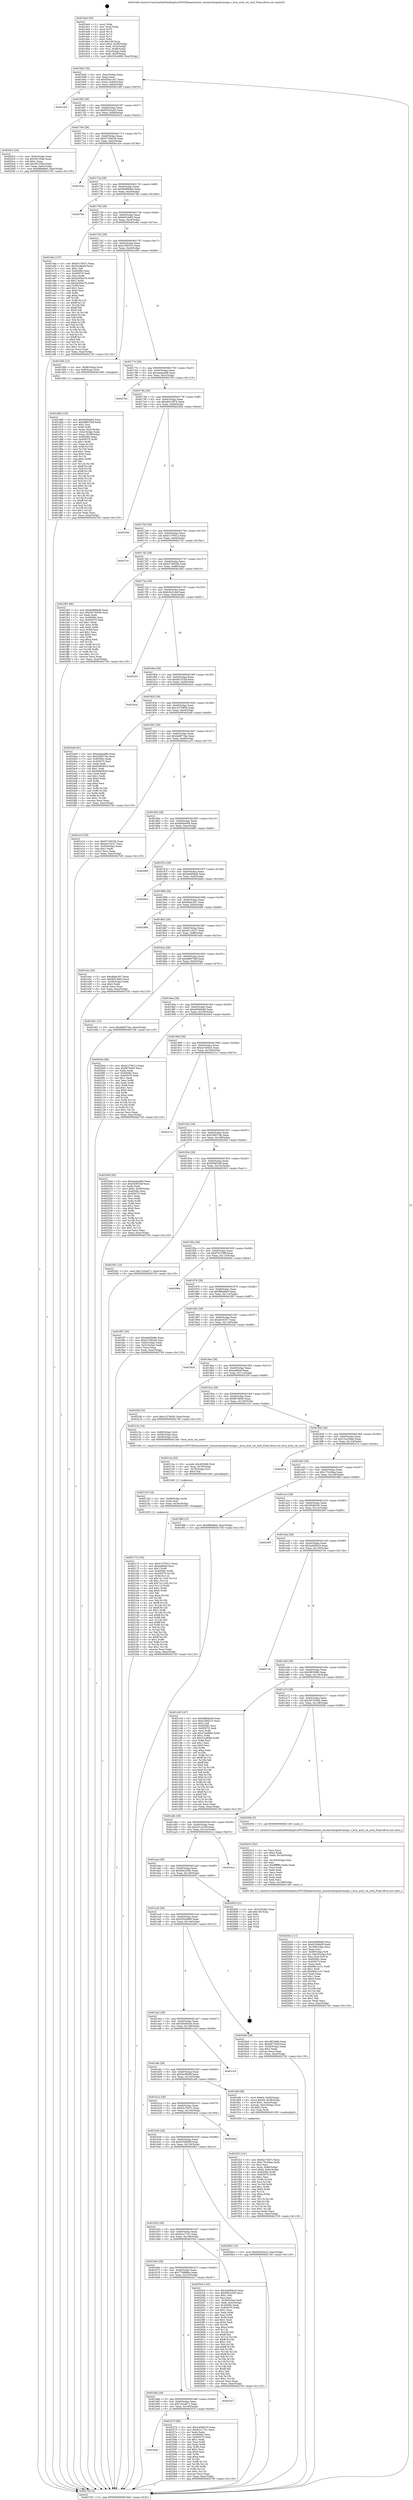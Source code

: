 digraph "0x4016a0" {
  label = "0x4016a0 (/mnt/c/Users/mathe/Desktop/tcc/POCII/binaries/extr_linuxarchmipskvmmips.c_kvm_arch_vm_ioctl_Final-ollvm.out::main(0))"
  labelloc = "t"
  node[shape=record]

  Entry [label="",width=0.3,height=0.3,shape=circle,fillcolor=black,style=filled]
  "0x4016d2" [label="{
     0x4016d2 [32]\l
     | [instrs]\l
     &nbsp;&nbsp;0x4016d2 \<+6\>: mov -0xac(%rbp),%eax\l
     &nbsp;&nbsp;0x4016d8 \<+2\>: mov %eax,%ecx\l
     &nbsp;&nbsp;0x4016da \<+6\>: sub $0x82be14d7,%ecx\l
     &nbsp;&nbsp;0x4016e0 \<+6\>: mov %eax,-0xb0(%rbp)\l
     &nbsp;&nbsp;0x4016e6 \<+6\>: mov %ecx,-0xb4(%rbp)\l
     &nbsp;&nbsp;0x4016ec \<+6\>: je 0000000000401cb9 \<main+0x619\>\l
  }"]
  "0x401cb9" [label="{
     0x401cb9\l
  }", style=dashed]
  "0x4016f2" [label="{
     0x4016f2 [28]\l
     | [instrs]\l
     &nbsp;&nbsp;0x4016f2 \<+5\>: jmp 00000000004016f7 \<main+0x57\>\l
     &nbsp;&nbsp;0x4016f7 \<+6\>: mov -0xb0(%rbp),%eax\l
     &nbsp;&nbsp;0x4016fd \<+5\>: sub $0x83543a25,%eax\l
     &nbsp;&nbsp;0x401702 \<+6\>: mov %eax,-0xb8(%rbp)\l
     &nbsp;&nbsp;0x401708 \<+6\>: je 00000000004020c2 \<main+0xa22\>\l
  }"]
  Exit [label="",width=0.3,height=0.3,shape=circle,fillcolor=black,style=filled,peripheries=2]
  "0x4020c2" [label="{
     0x4020c2 [34]\l
     | [instrs]\l
     &nbsp;&nbsp;0x4020c2 \<+3\>: mov -0x6c(%rbp),%eax\l
     &nbsp;&nbsp;0x4020c5 \<+5\>: sub $0x39135da,%eax\l
     &nbsp;&nbsp;0x4020ca \<+3\>: add $0x1,%eax\l
     &nbsp;&nbsp;0x4020cd \<+5\>: add $0x39135da,%eax\l
     &nbsp;&nbsp;0x4020d2 \<+3\>: mov %eax,-0x6c(%rbp)\l
     &nbsp;&nbsp;0x4020d5 \<+10\>: movl $0xf8fbd8e0,-0xac(%rbp)\l
     &nbsp;&nbsp;0x4020df \<+5\>: jmp 00000000004027d5 \<main+0x1135\>\l
  }"]
  "0x40170e" [label="{
     0x40170e [28]\l
     | [instrs]\l
     &nbsp;&nbsp;0x40170e \<+5\>: jmp 0000000000401713 \<main+0x73\>\l
     &nbsp;&nbsp;0x401713 \<+6\>: mov -0xb0(%rbp),%eax\l
     &nbsp;&nbsp;0x401719 \<+5\>: sub $0x97169236,%eax\l
     &nbsp;&nbsp;0x40171e \<+6\>: mov %eax,-0xbc(%rbp)\l
     &nbsp;&nbsp;0x401724 \<+6\>: je 0000000000401e2e \<main+0x78e\>\l
  }"]
  "0x401ba6" [label="{
     0x401ba6\l
  }", style=dashed]
  "0x401e2e" [label="{
     0x401e2e\l
  }", style=dashed]
  "0x40172a" [label="{
     0x40172a [28]\l
     | [instrs]\l
     &nbsp;&nbsp;0x40172a \<+5\>: jmp 000000000040172f \<main+0x8f\>\l
     &nbsp;&nbsp;0x40172f \<+6\>: mov -0xb0(%rbp),%eax\l
     &nbsp;&nbsp;0x401735 \<+5\>: sub $0x9b9986a0,%eax\l
     &nbsp;&nbsp;0x40173a \<+6\>: mov %eax,-0xc0(%rbp)\l
     &nbsp;&nbsp;0x401740 \<+6\>: je 000000000040278b \<main+0x10eb\>\l
  }"]
  "0x402570" [label="{
     0x402570 [86]\l
     | [instrs]\l
     &nbsp;&nbsp;0x402570 \<+5\>: mov $0x2ab95b16,%eax\l
     &nbsp;&nbsp;0x402575 \<+5\>: mov $0x6ccc77e1,%ecx\l
     &nbsp;&nbsp;0x40257a \<+2\>: xor %edx,%edx\l
     &nbsp;&nbsp;0x40257c \<+7\>: mov 0x40506c,%esi\l
     &nbsp;&nbsp;0x402583 \<+7\>: mov 0x405070,%edi\l
     &nbsp;&nbsp;0x40258a \<+3\>: sub $0x1,%edx\l
     &nbsp;&nbsp;0x40258d \<+3\>: mov %esi,%r8d\l
     &nbsp;&nbsp;0x402590 \<+3\>: add %edx,%r8d\l
     &nbsp;&nbsp;0x402593 \<+4\>: imul %r8d,%esi\l
     &nbsp;&nbsp;0x402597 \<+3\>: and $0x1,%esi\l
     &nbsp;&nbsp;0x40259a \<+3\>: cmp $0x0,%esi\l
     &nbsp;&nbsp;0x40259d \<+4\>: sete %r9b\l
     &nbsp;&nbsp;0x4025a1 \<+3\>: cmp $0xa,%edi\l
     &nbsp;&nbsp;0x4025a4 \<+4\>: setl %r10b\l
     &nbsp;&nbsp;0x4025a8 \<+3\>: mov %r9b,%r11b\l
     &nbsp;&nbsp;0x4025ab \<+3\>: and %r10b,%r11b\l
     &nbsp;&nbsp;0x4025ae \<+3\>: xor %r10b,%r9b\l
     &nbsp;&nbsp;0x4025b1 \<+3\>: or %r9b,%r11b\l
     &nbsp;&nbsp;0x4025b4 \<+4\>: test $0x1,%r11b\l
     &nbsp;&nbsp;0x4025b8 \<+3\>: cmovne %ecx,%eax\l
     &nbsp;&nbsp;0x4025bb \<+6\>: mov %eax,-0xac(%rbp)\l
     &nbsp;&nbsp;0x4025c1 \<+5\>: jmp 00000000004027d5 \<main+0x1135\>\l
  }"]
  "0x40278b" [label="{
     0x40278b\l
  }", style=dashed]
  "0x401746" [label="{
     0x401746 [28]\l
     | [instrs]\l
     &nbsp;&nbsp;0x401746 \<+5\>: jmp 000000000040174b \<main+0xab\>\l
     &nbsp;&nbsp;0x40174b \<+6\>: mov -0xb0(%rbp),%eax\l
     &nbsp;&nbsp;0x401751 \<+5\>: sub $0x9e51fa83,%eax\l
     &nbsp;&nbsp;0x401756 \<+6\>: mov %eax,-0xc4(%rbp)\l
     &nbsp;&nbsp;0x40175c \<+6\>: je 0000000000401e6a \<main+0x7ca\>\l
  }"]
  "0x401b8a" [label="{
     0x401b8a [28]\l
     | [instrs]\l
     &nbsp;&nbsp;0x401b8a \<+5\>: jmp 0000000000401b8f \<main+0x4ef\>\l
     &nbsp;&nbsp;0x401b8f \<+6\>: mov -0xb0(%rbp),%eax\l
     &nbsp;&nbsp;0x401b95 \<+5\>: sub $0x7a3cab71,%eax\l
     &nbsp;&nbsp;0x401b9a \<+6\>: mov %eax,-0x160(%rbp)\l
     &nbsp;&nbsp;0x401ba0 \<+6\>: je 0000000000402570 \<main+0xed0\>\l
  }"]
  "0x401e6a" [label="{
     0x401e6a [147]\l
     | [instrs]\l
     &nbsp;&nbsp;0x401e6a \<+5\>: mov $0x62c7647c,%eax\l
     &nbsp;&nbsp;0x401e6f \<+5\>: mov $0x5ec96e0f,%ecx\l
     &nbsp;&nbsp;0x401e74 \<+2\>: mov $0x1,%dl\l
     &nbsp;&nbsp;0x401e76 \<+7\>: mov 0x40506c,%esi\l
     &nbsp;&nbsp;0x401e7d \<+7\>: mov 0x405070,%edi\l
     &nbsp;&nbsp;0x401e84 \<+3\>: mov %esi,%r8d\l
     &nbsp;&nbsp;0x401e87 \<+7\>: add $0xb265be76,%r8d\l
     &nbsp;&nbsp;0x401e8e \<+4\>: sub $0x1,%r8d\l
     &nbsp;&nbsp;0x401e92 \<+7\>: sub $0xb265be76,%r8d\l
     &nbsp;&nbsp;0x401e99 \<+4\>: imul %r8d,%esi\l
     &nbsp;&nbsp;0x401e9d \<+3\>: and $0x1,%esi\l
     &nbsp;&nbsp;0x401ea0 \<+3\>: cmp $0x0,%esi\l
     &nbsp;&nbsp;0x401ea3 \<+4\>: sete %r9b\l
     &nbsp;&nbsp;0x401ea7 \<+3\>: cmp $0xa,%edi\l
     &nbsp;&nbsp;0x401eaa \<+4\>: setl %r10b\l
     &nbsp;&nbsp;0x401eae \<+3\>: mov %r9b,%r11b\l
     &nbsp;&nbsp;0x401eb1 \<+4\>: xor $0xff,%r11b\l
     &nbsp;&nbsp;0x401eb5 \<+3\>: mov %r10b,%bl\l
     &nbsp;&nbsp;0x401eb8 \<+3\>: xor $0xff,%bl\l
     &nbsp;&nbsp;0x401ebb \<+3\>: xor $0x0,%dl\l
     &nbsp;&nbsp;0x401ebe \<+3\>: mov %r11b,%r14b\l
     &nbsp;&nbsp;0x401ec1 \<+4\>: and $0x0,%r14b\l
     &nbsp;&nbsp;0x401ec5 \<+3\>: and %dl,%r9b\l
     &nbsp;&nbsp;0x401ec8 \<+3\>: mov %bl,%r15b\l
     &nbsp;&nbsp;0x401ecb \<+4\>: and $0x0,%r15b\l
     &nbsp;&nbsp;0x401ecf \<+3\>: and %dl,%r10b\l
     &nbsp;&nbsp;0x401ed2 \<+3\>: or %r9b,%r14b\l
     &nbsp;&nbsp;0x401ed5 \<+3\>: or %r10b,%r15b\l
     &nbsp;&nbsp;0x401ed8 \<+3\>: xor %r15b,%r14b\l
     &nbsp;&nbsp;0x401edb \<+3\>: or %bl,%r11b\l
     &nbsp;&nbsp;0x401ede \<+4\>: xor $0xff,%r11b\l
     &nbsp;&nbsp;0x401ee2 \<+3\>: or $0x0,%dl\l
     &nbsp;&nbsp;0x401ee5 \<+3\>: and %dl,%r11b\l
     &nbsp;&nbsp;0x401ee8 \<+3\>: or %r11b,%r14b\l
     &nbsp;&nbsp;0x401eeb \<+4\>: test $0x1,%r14b\l
     &nbsp;&nbsp;0x401eef \<+3\>: cmovne %ecx,%eax\l
     &nbsp;&nbsp;0x401ef2 \<+6\>: mov %eax,-0xac(%rbp)\l
     &nbsp;&nbsp;0x401ef8 \<+5\>: jmp 00000000004027d5 \<main+0x1135\>\l
  }"]
  "0x401762" [label="{
     0x401762 [28]\l
     | [instrs]\l
     &nbsp;&nbsp;0x401762 \<+5\>: jmp 0000000000401767 \<main+0xc7\>\l
     &nbsp;&nbsp;0x401767 \<+6\>: mov -0xb0(%rbp),%eax\l
     &nbsp;&nbsp;0x40176d \<+5\>: sub $0xa18f2515,%eax\l
     &nbsp;&nbsp;0x401772 \<+6\>: mov %eax,-0xc8(%rbp)\l
     &nbsp;&nbsp;0x401778 \<+6\>: je 0000000000401d5b \<main+0x6bb\>\l
  }"]
  "0x4022e7" [label="{
     0x4022e7\l
  }", style=dashed]
  "0x401d5b" [label="{
     0x401d5b [13]\l
     | [instrs]\l
     &nbsp;&nbsp;0x401d5b \<+4\>: mov -0x48(%rbp),%rax\l
     &nbsp;&nbsp;0x401d5f \<+4\>: mov 0x8(%rax),%rdi\l
     &nbsp;&nbsp;0x401d63 \<+5\>: call 0000000000401060 \<atoi@plt\>\l
     | [calls]\l
     &nbsp;&nbsp;0x401060 \{1\} (unknown)\l
  }"]
  "0x40177e" [label="{
     0x40177e [28]\l
     | [instrs]\l
     &nbsp;&nbsp;0x40177e \<+5\>: jmp 0000000000401783 \<main+0xe3\>\l
     &nbsp;&nbsp;0x401783 \<+6\>: mov -0xb0(%rbp),%eax\l
     &nbsp;&nbsp;0x401789 \<+5\>: sub $0xa4aea499,%eax\l
     &nbsp;&nbsp;0x40178e \<+6\>: mov %eax,-0xcc(%rbp)\l
     &nbsp;&nbsp;0x401794 \<+6\>: je 00000000004027b5 \<main+0x1115\>\l
  }"]
  "0x401b6e" [label="{
     0x401b6e [28]\l
     | [instrs]\l
     &nbsp;&nbsp;0x401b6e \<+5\>: jmp 0000000000401b73 \<main+0x4d3\>\l
     &nbsp;&nbsp;0x401b73 \<+6\>: mov -0xb0(%rbp),%eax\l
     &nbsp;&nbsp;0x401b79 \<+5\>: sub $0x77898bba,%eax\l
     &nbsp;&nbsp;0x401b7e \<+6\>: mov %eax,-0x15c(%rbp)\l
     &nbsp;&nbsp;0x401b84 \<+6\>: je 00000000004022e7 \<main+0xc47\>\l
  }"]
  "0x4027b5" [label="{
     0x4027b5\l
  }", style=dashed]
  "0x40179a" [label="{
     0x40179a [28]\l
     | [instrs]\l
     &nbsp;&nbsp;0x40179a \<+5\>: jmp 000000000040179f \<main+0xff\>\l
     &nbsp;&nbsp;0x40179f \<+6\>: mov -0xb0(%rbp),%eax\l
     &nbsp;&nbsp;0x4017a5 \<+5\>: sub $0xa841287b,%eax\l
     &nbsp;&nbsp;0x4017aa \<+6\>: mov %eax,-0xd0(%rbp)\l
     &nbsp;&nbsp;0x4017b0 \<+6\>: je 000000000040226d \<main+0xbcd\>\l
  }"]
  "0x4025c6" [label="{
     0x4025c6 [143]\l
     | [instrs]\l
     &nbsp;&nbsp;0x4025c6 \<+5\>: mov $0x2ab95b16,%eax\l
     &nbsp;&nbsp;0x4025cb \<+5\>: mov $0x49e225f5,%ecx\l
     &nbsp;&nbsp;0x4025d0 \<+2\>: mov $0x1,%dl\l
     &nbsp;&nbsp;0x4025d2 \<+2\>: xor %esi,%esi\l
     &nbsp;&nbsp;0x4025d4 \<+3\>: mov -0x38(%rbp),%edi\l
     &nbsp;&nbsp;0x4025d7 \<+3\>: mov %edi,-0x2c(%rbp)\l
     &nbsp;&nbsp;0x4025da \<+7\>: mov 0x40506c,%edi\l
     &nbsp;&nbsp;0x4025e1 \<+8\>: mov 0x405070,%r8d\l
     &nbsp;&nbsp;0x4025e9 \<+3\>: sub $0x1,%esi\l
     &nbsp;&nbsp;0x4025ec \<+3\>: mov %edi,%r9d\l
     &nbsp;&nbsp;0x4025ef \<+3\>: add %esi,%r9d\l
     &nbsp;&nbsp;0x4025f2 \<+4\>: imul %r9d,%edi\l
     &nbsp;&nbsp;0x4025f6 \<+3\>: and $0x1,%edi\l
     &nbsp;&nbsp;0x4025f9 \<+3\>: cmp $0x0,%edi\l
     &nbsp;&nbsp;0x4025fc \<+4\>: sete %r10b\l
     &nbsp;&nbsp;0x402600 \<+4\>: cmp $0xa,%r8d\l
     &nbsp;&nbsp;0x402604 \<+4\>: setl %r11b\l
     &nbsp;&nbsp;0x402608 \<+3\>: mov %r10b,%bl\l
     &nbsp;&nbsp;0x40260b \<+3\>: xor $0xff,%bl\l
     &nbsp;&nbsp;0x40260e \<+3\>: mov %r11b,%r14b\l
     &nbsp;&nbsp;0x402611 \<+4\>: xor $0xff,%r14b\l
     &nbsp;&nbsp;0x402615 \<+3\>: xor $0x1,%dl\l
     &nbsp;&nbsp;0x402618 \<+3\>: mov %bl,%r15b\l
     &nbsp;&nbsp;0x40261b \<+4\>: and $0xff,%r15b\l
     &nbsp;&nbsp;0x40261f \<+3\>: and %dl,%r10b\l
     &nbsp;&nbsp;0x402622 \<+3\>: mov %r14b,%r12b\l
     &nbsp;&nbsp;0x402625 \<+4\>: and $0xff,%r12b\l
     &nbsp;&nbsp;0x402629 \<+3\>: and %dl,%r11b\l
     &nbsp;&nbsp;0x40262c \<+3\>: or %r10b,%r15b\l
     &nbsp;&nbsp;0x40262f \<+3\>: or %r11b,%r12b\l
     &nbsp;&nbsp;0x402632 \<+3\>: xor %r12b,%r15b\l
     &nbsp;&nbsp;0x402635 \<+3\>: or %r14b,%bl\l
     &nbsp;&nbsp;0x402638 \<+3\>: xor $0xff,%bl\l
     &nbsp;&nbsp;0x40263b \<+3\>: or $0x1,%dl\l
     &nbsp;&nbsp;0x40263e \<+2\>: and %dl,%bl\l
     &nbsp;&nbsp;0x402640 \<+3\>: or %bl,%r15b\l
     &nbsp;&nbsp;0x402643 \<+4\>: test $0x1,%r15b\l
     &nbsp;&nbsp;0x402647 \<+3\>: cmovne %ecx,%eax\l
     &nbsp;&nbsp;0x40264a \<+6\>: mov %eax,-0xac(%rbp)\l
     &nbsp;&nbsp;0x402650 \<+5\>: jmp 00000000004027d5 \<main+0x1135\>\l
  }"]
  "0x40226d" [label="{
     0x40226d\l
  }", style=dashed]
  "0x4017b6" [label="{
     0x4017b6 [28]\l
     | [instrs]\l
     &nbsp;&nbsp;0x4017b6 \<+5\>: jmp 00000000004017bb \<main+0x11b\>\l
     &nbsp;&nbsp;0x4017bb \<+6\>: mov -0xb0(%rbp),%eax\l
     &nbsp;&nbsp;0x4017c1 \<+5\>: sub $0xb1378512,%eax\l
     &nbsp;&nbsp;0x4017c6 \<+6\>: mov %eax,-0xd4(%rbp)\l
     &nbsp;&nbsp;0x4017cc \<+6\>: je 0000000000402741 \<main+0x10a1\>\l
  }"]
  "0x402175" [label="{
     0x402175 [154]\l
     | [instrs]\l
     &nbsp;&nbsp;0x402175 \<+5\>: mov $0xb1378512,%eax\l
     &nbsp;&nbsp;0x40217a \<+5\>: mov $0xaaf84af,%ecx\l
     &nbsp;&nbsp;0x40217f \<+3\>: mov $0x1,%r8b\l
     &nbsp;&nbsp;0x402182 \<+8\>: mov 0x40506c,%r9d\l
     &nbsp;&nbsp;0x40218a \<+8\>: mov 0x405070,%r10d\l
     &nbsp;&nbsp;0x402192 \<+3\>: mov %r9d,%r11d\l
     &nbsp;&nbsp;0x402195 \<+7\>: sub $0x7a11245,%r11d\l
     &nbsp;&nbsp;0x40219c \<+4\>: sub $0x1,%r11d\l
     &nbsp;&nbsp;0x4021a0 \<+7\>: add $0x7a11245,%r11d\l
     &nbsp;&nbsp;0x4021a7 \<+4\>: imul %r11d,%r9d\l
     &nbsp;&nbsp;0x4021ab \<+4\>: and $0x1,%r9d\l
     &nbsp;&nbsp;0x4021af \<+4\>: cmp $0x0,%r9d\l
     &nbsp;&nbsp;0x4021b3 \<+3\>: sete %bl\l
     &nbsp;&nbsp;0x4021b6 \<+4\>: cmp $0xa,%r10d\l
     &nbsp;&nbsp;0x4021ba \<+4\>: setl %r14b\l
     &nbsp;&nbsp;0x4021be \<+3\>: mov %bl,%r15b\l
     &nbsp;&nbsp;0x4021c1 \<+4\>: xor $0xff,%r15b\l
     &nbsp;&nbsp;0x4021c5 \<+3\>: mov %r14b,%r12b\l
     &nbsp;&nbsp;0x4021c8 \<+4\>: xor $0xff,%r12b\l
     &nbsp;&nbsp;0x4021cc \<+4\>: xor $0x1,%r8b\l
     &nbsp;&nbsp;0x4021d0 \<+3\>: mov %r15b,%r13b\l
     &nbsp;&nbsp;0x4021d3 \<+4\>: and $0xff,%r13b\l
     &nbsp;&nbsp;0x4021d7 \<+3\>: and %r8b,%bl\l
     &nbsp;&nbsp;0x4021da \<+3\>: mov %r12b,%dl\l
     &nbsp;&nbsp;0x4021dd \<+3\>: and $0xff,%dl\l
     &nbsp;&nbsp;0x4021e0 \<+3\>: and %r8b,%r14b\l
     &nbsp;&nbsp;0x4021e3 \<+3\>: or %bl,%r13b\l
     &nbsp;&nbsp;0x4021e6 \<+3\>: or %r14b,%dl\l
     &nbsp;&nbsp;0x4021e9 \<+3\>: xor %dl,%r13b\l
     &nbsp;&nbsp;0x4021ec \<+3\>: or %r12b,%r15b\l
     &nbsp;&nbsp;0x4021ef \<+4\>: xor $0xff,%r15b\l
     &nbsp;&nbsp;0x4021f3 \<+4\>: or $0x1,%r8b\l
     &nbsp;&nbsp;0x4021f7 \<+3\>: and %r8b,%r15b\l
     &nbsp;&nbsp;0x4021fa \<+3\>: or %r15b,%r13b\l
     &nbsp;&nbsp;0x4021fd \<+4\>: test $0x1,%r13b\l
     &nbsp;&nbsp;0x402201 \<+3\>: cmovne %ecx,%eax\l
     &nbsp;&nbsp;0x402204 \<+6\>: mov %eax,-0xac(%rbp)\l
     &nbsp;&nbsp;0x40220a \<+5\>: jmp 00000000004027d5 \<main+0x1135\>\l
  }"]
  "0x402741" [label="{
     0x402741\l
  }", style=dashed]
  "0x4017d2" [label="{
     0x4017d2 [28]\l
     | [instrs]\l
     &nbsp;&nbsp;0x4017d2 \<+5\>: jmp 00000000004017d7 \<main+0x137\>\l
     &nbsp;&nbsp;0x4017d7 \<+6\>: mov -0xb0(%rbp),%eax\l
     &nbsp;&nbsp;0x4017dd \<+5\>: sub $0xb27992db,%eax\l
     &nbsp;&nbsp;0x4017e2 \<+6\>: mov %eax,-0xd8(%rbp)\l
     &nbsp;&nbsp;0x4017e8 \<+6\>: je 0000000000401fb5 \<main+0x915\>\l
  }"]
  "0x402163" [label="{
     0x402163 [18]\l
     | [instrs]\l
     &nbsp;&nbsp;0x402163 \<+4\>: mov -0x68(%rbp),%rdx\l
     &nbsp;&nbsp;0x402167 \<+3\>: mov %rdx,%rdi\l
     &nbsp;&nbsp;0x40216a \<+6\>: mov %eax,-0x16c(%rbp)\l
     &nbsp;&nbsp;0x402170 \<+5\>: call 0000000000401030 \<free@plt\>\l
     | [calls]\l
     &nbsp;&nbsp;0x401030 \{1\} (unknown)\l
  }"]
  "0x401fb5" [label="{
     0x401fb5 [86]\l
     | [instrs]\l
     &nbsp;&nbsp;0x401fb5 \<+5\>: mov $0xde899ed8,%eax\l
     &nbsp;&nbsp;0x401fba \<+5\>: mov $0x3d73593b,%ecx\l
     &nbsp;&nbsp;0x401fbf \<+2\>: xor %edx,%edx\l
     &nbsp;&nbsp;0x401fc1 \<+7\>: mov 0x40506c,%esi\l
     &nbsp;&nbsp;0x401fc8 \<+7\>: mov 0x405070,%edi\l
     &nbsp;&nbsp;0x401fcf \<+3\>: sub $0x1,%edx\l
     &nbsp;&nbsp;0x401fd2 \<+3\>: mov %esi,%r8d\l
     &nbsp;&nbsp;0x401fd5 \<+3\>: add %edx,%r8d\l
     &nbsp;&nbsp;0x401fd8 \<+4\>: imul %r8d,%esi\l
     &nbsp;&nbsp;0x401fdc \<+3\>: and $0x1,%esi\l
     &nbsp;&nbsp;0x401fdf \<+3\>: cmp $0x0,%esi\l
     &nbsp;&nbsp;0x401fe2 \<+4\>: sete %r9b\l
     &nbsp;&nbsp;0x401fe6 \<+3\>: cmp $0xa,%edi\l
     &nbsp;&nbsp;0x401fe9 \<+4\>: setl %r10b\l
     &nbsp;&nbsp;0x401fed \<+3\>: mov %r9b,%r11b\l
     &nbsp;&nbsp;0x401ff0 \<+3\>: and %r10b,%r11b\l
     &nbsp;&nbsp;0x401ff3 \<+3\>: xor %r10b,%r9b\l
     &nbsp;&nbsp;0x401ff6 \<+3\>: or %r9b,%r11b\l
     &nbsp;&nbsp;0x401ff9 \<+4\>: test $0x1,%r11b\l
     &nbsp;&nbsp;0x401ffd \<+3\>: cmovne %ecx,%eax\l
     &nbsp;&nbsp;0x402000 \<+6\>: mov %eax,-0xac(%rbp)\l
     &nbsp;&nbsp;0x402006 \<+5\>: jmp 00000000004027d5 \<main+0x1135\>\l
  }"]
  "0x4017ee" [label="{
     0x4017ee [28]\l
     | [instrs]\l
     &nbsp;&nbsp;0x4017ee \<+5\>: jmp 00000000004017f3 \<main+0x153\>\l
     &nbsp;&nbsp;0x4017f3 \<+6\>: mov -0xb0(%rbp),%eax\l
     &nbsp;&nbsp;0x4017f9 \<+5\>: sub $0xb3b21def,%eax\l
     &nbsp;&nbsp;0x4017fe \<+6\>: mov %eax,-0xdc(%rbp)\l
     &nbsp;&nbsp;0x401804 \<+6\>: je 0000000000402291 \<main+0xbf1\>\l
  }"]
  "0x40214a" [label="{
     0x40214a [25]\l
     | [instrs]\l
     &nbsp;&nbsp;0x40214a \<+10\>: movabs $0x4030d6,%rdi\l
     &nbsp;&nbsp;0x402154 \<+4\>: mov %rax,-0x78(%rbp)\l
     &nbsp;&nbsp;0x402158 \<+4\>: mov -0x78(%rbp),%rsi\l
     &nbsp;&nbsp;0x40215c \<+2\>: mov $0x0,%al\l
     &nbsp;&nbsp;0x40215e \<+5\>: call 0000000000401040 \<printf@plt\>\l
     | [calls]\l
     &nbsp;&nbsp;0x401040 \{1\} (unknown)\l
  }"]
  "0x402291" [label="{
     0x402291\l
  }", style=dashed]
  "0x40180a" [label="{
     0x40180a [28]\l
     | [instrs]\l
     &nbsp;&nbsp;0x40180a \<+5\>: jmp 000000000040180f \<main+0x16f\>\l
     &nbsp;&nbsp;0x40180f \<+6\>: mov -0xb0(%rbp),%eax\l
     &nbsp;&nbsp;0x401815 \<+5\>: sub $0xbf2752bf,%eax\l
     &nbsp;&nbsp;0x40181a \<+6\>: mov %eax,-0xe0(%rbp)\l
     &nbsp;&nbsp;0x401820 \<+6\>: je 0000000000401bce \<main+0x52e\>\l
  }"]
  "0x401b52" [label="{
     0x401b52 [28]\l
     | [instrs]\l
     &nbsp;&nbsp;0x401b52 \<+5\>: jmp 0000000000401b57 \<main+0x4b7\>\l
     &nbsp;&nbsp;0x401b57 \<+6\>: mov -0xb0(%rbp),%eax\l
     &nbsp;&nbsp;0x401b5d \<+5\>: sub $0x6ccc77e1,%eax\l
     &nbsp;&nbsp;0x401b62 \<+6\>: mov %eax,-0x158(%rbp)\l
     &nbsp;&nbsp;0x401b68 \<+6\>: je 00000000004025c6 \<main+0xf26\>\l
  }"]
  "0x401bce" [label="{
     0x401bce\l
  }", style=dashed]
  "0x401826" [label="{
     0x401826 [28]\l
     | [instrs]\l
     &nbsp;&nbsp;0x401826 \<+5\>: jmp 000000000040182b \<main+0x18b\>\l
     &nbsp;&nbsp;0x40182b \<+6\>: mov -0xb0(%rbp),%eax\l
     &nbsp;&nbsp;0x401831 \<+5\>: sub $0xc3276858,%eax\l
     &nbsp;&nbsp;0x401836 \<+6\>: mov %eax,-0xe4(%rbp)\l
     &nbsp;&nbsp;0x40183c \<+6\>: je 00000000004024a9 \<main+0xe09\>\l
  }"]
  "0x4020b3" [label="{
     0x4020b3 [15]\l
     | [instrs]\l
     &nbsp;&nbsp;0x4020b3 \<+10\>: movl $0x83543a25,-0xac(%rbp)\l
     &nbsp;&nbsp;0x4020bd \<+5\>: jmp 00000000004027d5 \<main+0x1135\>\l
  }"]
  "0x4024a9" [label="{
     0x4024a9 [91]\l
     | [instrs]\l
     &nbsp;&nbsp;0x4024a9 \<+5\>: mov $0xa4aea499,%eax\l
     &nbsp;&nbsp;0x4024ae \<+5\>: mov $0xf188374b,%ecx\l
     &nbsp;&nbsp;0x4024b3 \<+7\>: mov 0x40506c,%edx\l
     &nbsp;&nbsp;0x4024ba \<+7\>: mov 0x405070,%esi\l
     &nbsp;&nbsp;0x4024c1 \<+2\>: mov %edx,%edi\l
     &nbsp;&nbsp;0x4024c3 \<+6\>: add $0x649e0634,%edi\l
     &nbsp;&nbsp;0x4024c9 \<+3\>: sub $0x1,%edi\l
     &nbsp;&nbsp;0x4024cc \<+6\>: sub $0x649e0634,%edi\l
     &nbsp;&nbsp;0x4024d2 \<+3\>: imul %edi,%edx\l
     &nbsp;&nbsp;0x4024d5 \<+3\>: and $0x1,%edx\l
     &nbsp;&nbsp;0x4024d8 \<+3\>: cmp $0x0,%edx\l
     &nbsp;&nbsp;0x4024db \<+4\>: sete %r8b\l
     &nbsp;&nbsp;0x4024df \<+3\>: cmp $0xa,%esi\l
     &nbsp;&nbsp;0x4024e2 \<+4\>: setl %r9b\l
     &nbsp;&nbsp;0x4024e6 \<+3\>: mov %r8b,%r10b\l
     &nbsp;&nbsp;0x4024e9 \<+3\>: and %r9b,%r10b\l
     &nbsp;&nbsp;0x4024ec \<+3\>: xor %r9b,%r8b\l
     &nbsp;&nbsp;0x4024ef \<+3\>: or %r8b,%r10b\l
     &nbsp;&nbsp;0x4024f2 \<+4\>: test $0x1,%r10b\l
     &nbsp;&nbsp;0x4024f6 \<+3\>: cmovne %ecx,%eax\l
     &nbsp;&nbsp;0x4024f9 \<+6\>: mov %eax,-0xac(%rbp)\l
     &nbsp;&nbsp;0x4024ff \<+5\>: jmp 00000000004027d5 \<main+0x1135\>\l
  }"]
  "0x401842" [label="{
     0x401842 [28]\l
     | [instrs]\l
     &nbsp;&nbsp;0x401842 \<+5\>: jmp 0000000000401847 \<main+0x1a7\>\l
     &nbsp;&nbsp;0x401847 \<+6\>: mov -0xb0(%rbp),%eax\l
     &nbsp;&nbsp;0x40184d \<+5\>: sub $0xda68734a,%eax\l
     &nbsp;&nbsp;0x401852 \<+6\>: mov %eax,-0xe8(%rbp)\l
     &nbsp;&nbsp;0x401858 \<+6\>: je 0000000000401e10 \<main+0x770\>\l
  }"]
  "0x401b36" [label="{
     0x401b36 [28]\l
     | [instrs]\l
     &nbsp;&nbsp;0x401b36 \<+5\>: jmp 0000000000401b3b \<main+0x49b\>\l
     &nbsp;&nbsp;0x401b3b \<+6\>: mov -0xb0(%rbp),%eax\l
     &nbsp;&nbsp;0x401b41 \<+5\>: sub $0x63308d5f,%eax\l
     &nbsp;&nbsp;0x401b46 \<+6\>: mov %eax,-0x154(%rbp)\l
     &nbsp;&nbsp;0x401b4c \<+6\>: je 00000000004020b3 \<main+0xa13\>\l
  }"]
  "0x401e10" [label="{
     0x401e10 [30]\l
     | [instrs]\l
     &nbsp;&nbsp;0x401e10 \<+5\>: mov $0x97169236,%eax\l
     &nbsp;&nbsp;0x401e15 \<+5\>: mov $0xe01c5c27,%ecx\l
     &nbsp;&nbsp;0x401e1a \<+3\>: mov -0x30(%rbp),%edx\l
     &nbsp;&nbsp;0x401e1d \<+3\>: cmp $0x1,%edx\l
     &nbsp;&nbsp;0x401e20 \<+3\>: cmovl %ecx,%eax\l
     &nbsp;&nbsp;0x401e23 \<+6\>: mov %eax,-0xac(%rbp)\l
     &nbsp;&nbsp;0x401e29 \<+5\>: jmp 00000000004027d5 \<main+0x1135\>\l
  }"]
  "0x40185e" [label="{
     0x40185e [28]\l
     | [instrs]\l
     &nbsp;&nbsp;0x40185e \<+5\>: jmp 0000000000401863 \<main+0x1c3\>\l
     &nbsp;&nbsp;0x401863 \<+6\>: mov -0xb0(%rbp),%eax\l
     &nbsp;&nbsp;0x401869 \<+5\>: sub $0xdbf04e04,%eax\l
     &nbsp;&nbsp;0x40186e \<+6\>: mov %eax,-0xec(%rbp)\l
     &nbsp;&nbsp;0x401874 \<+6\>: je 0000000000402685 \<main+0xfe5\>\l
  }"]
  "0x4026a4" [label="{
     0x4026a4\l
  }", style=dashed]
  "0x402685" [label="{
     0x402685\l
  }", style=dashed]
  "0x40187a" [label="{
     0x40187a [28]\l
     | [instrs]\l
     &nbsp;&nbsp;0x40187a \<+5\>: jmp 000000000040187f \<main+0x1df\>\l
     &nbsp;&nbsp;0x40187f \<+6\>: mov -0xb0(%rbp),%eax\l
     &nbsp;&nbsp;0x401885 \<+5\>: sub $0xde899ed8,%eax\l
     &nbsp;&nbsp;0x40188a \<+6\>: mov %eax,-0xf0(%rbp)\l
     &nbsp;&nbsp;0x401890 \<+6\>: je 00000000004026e4 \<main+0x1044\>\l
  }"]
  "0x402044" [label="{
     0x402044 [111]\l
     | [instrs]\l
     &nbsp;&nbsp;0x402044 \<+5\>: mov $0xde899ed8,%ecx\l
     &nbsp;&nbsp;0x402049 \<+5\>: mov $0x63308d5f,%edx\l
     &nbsp;&nbsp;0x40204e \<+6\>: mov -0x168(%rbp),%esi\l
     &nbsp;&nbsp;0x402054 \<+3\>: imul %eax,%esi\l
     &nbsp;&nbsp;0x402057 \<+4\>: mov -0x68(%rbp),%r8\l
     &nbsp;&nbsp;0x40205b \<+4\>: movslq -0x6c(%rbp),%r9\l
     &nbsp;&nbsp;0x40205f \<+4\>: mov %esi,(%r8,%r9,4)\l
     &nbsp;&nbsp;0x402063 \<+7\>: mov 0x40506c,%eax\l
     &nbsp;&nbsp;0x40206a \<+7\>: mov 0x405070,%esi\l
     &nbsp;&nbsp;0x402071 \<+2\>: mov %eax,%edi\l
     &nbsp;&nbsp;0x402073 \<+6\>: sub $0xb9b1a151,%edi\l
     &nbsp;&nbsp;0x402079 \<+3\>: sub $0x1,%edi\l
     &nbsp;&nbsp;0x40207c \<+6\>: add $0xb9b1a151,%edi\l
     &nbsp;&nbsp;0x402082 \<+3\>: imul %edi,%eax\l
     &nbsp;&nbsp;0x402085 \<+3\>: and $0x1,%eax\l
     &nbsp;&nbsp;0x402088 \<+3\>: cmp $0x0,%eax\l
     &nbsp;&nbsp;0x40208b \<+4\>: sete %r10b\l
     &nbsp;&nbsp;0x40208f \<+3\>: cmp $0xa,%esi\l
     &nbsp;&nbsp;0x402092 \<+4\>: setl %r11b\l
     &nbsp;&nbsp;0x402096 \<+3\>: mov %r10b,%bl\l
     &nbsp;&nbsp;0x402099 \<+3\>: and %r11b,%bl\l
     &nbsp;&nbsp;0x40209c \<+3\>: xor %r11b,%r10b\l
     &nbsp;&nbsp;0x40209f \<+3\>: or %r10b,%bl\l
     &nbsp;&nbsp;0x4020a2 \<+3\>: test $0x1,%bl\l
     &nbsp;&nbsp;0x4020a5 \<+3\>: cmovne %edx,%ecx\l
     &nbsp;&nbsp;0x4020a8 \<+6\>: mov %ecx,-0xac(%rbp)\l
     &nbsp;&nbsp;0x4020ae \<+5\>: jmp 00000000004027d5 \<main+0x1135\>\l
  }"]
  "0x4026e4" [label="{
     0x4026e4\l
  }", style=dashed]
  "0x401896" [label="{
     0x401896 [28]\l
     | [instrs]\l
     &nbsp;&nbsp;0x401896 \<+5\>: jmp 000000000040189b \<main+0x1fb\>\l
     &nbsp;&nbsp;0x40189b \<+6\>: mov -0xb0(%rbp),%eax\l
     &nbsp;&nbsp;0x4018a1 \<+5\>: sub $0xdfadc297,%eax\l
     &nbsp;&nbsp;0x4018a6 \<+6\>: mov %eax,-0xf4(%rbp)\l
     &nbsp;&nbsp;0x4018ac \<+6\>: je 0000000000402486 \<main+0xde6\>\l
  }"]
  "0x402010" [label="{
     0x402010 [52]\l
     | [instrs]\l
     &nbsp;&nbsp;0x402010 \<+2\>: xor %ecx,%ecx\l
     &nbsp;&nbsp;0x402012 \<+5\>: mov $0x2,%edx\l
     &nbsp;&nbsp;0x402017 \<+6\>: mov %edx,-0x164(%rbp)\l
     &nbsp;&nbsp;0x40201d \<+1\>: cltd\l
     &nbsp;&nbsp;0x40201e \<+6\>: mov -0x164(%rbp),%esi\l
     &nbsp;&nbsp;0x402024 \<+2\>: idiv %esi\l
     &nbsp;&nbsp;0x402026 \<+6\>: imul $0xfffffffe,%edx,%edx\l
     &nbsp;&nbsp;0x40202c \<+2\>: mov %ecx,%edi\l
     &nbsp;&nbsp;0x40202e \<+2\>: sub %edx,%edi\l
     &nbsp;&nbsp;0x402030 \<+2\>: mov %ecx,%edx\l
     &nbsp;&nbsp;0x402032 \<+3\>: sub $0x1,%edx\l
     &nbsp;&nbsp;0x402035 \<+2\>: add %edx,%edi\l
     &nbsp;&nbsp;0x402037 \<+2\>: sub %edi,%ecx\l
     &nbsp;&nbsp;0x402039 \<+6\>: mov %ecx,-0x168(%rbp)\l
     &nbsp;&nbsp;0x40203f \<+5\>: call 0000000000401160 \<next_i\>\l
     | [calls]\l
     &nbsp;&nbsp;0x401160 \{1\} (/mnt/c/Users/mathe/Desktop/tcc/POCII/binaries/extr_linuxarchmipskvmmips.c_kvm_arch_vm_ioctl_Final-ollvm.out::next_i)\l
  }"]
  "0x402486" [label="{
     0x402486\l
  }", style=dashed]
  "0x4018b2" [label="{
     0x4018b2 [28]\l
     | [instrs]\l
     &nbsp;&nbsp;0x4018b2 \<+5\>: jmp 00000000004018b7 \<main+0x217\>\l
     &nbsp;&nbsp;0x4018b7 \<+6\>: mov -0xb0(%rbp),%eax\l
     &nbsp;&nbsp;0x4018bd \<+5\>: sub $0xe01c5c27,%eax\l
     &nbsp;&nbsp;0x4018c2 \<+6\>: mov %eax,-0xf8(%rbp)\l
     &nbsp;&nbsp;0x4018c8 \<+6\>: je 0000000000401e4c \<main+0x7ac\>\l
  }"]
  "0x401f23" [label="{
     0x401f23 [101]\l
     | [instrs]\l
     &nbsp;&nbsp;0x401f23 \<+5\>: mov $0x62c7647c,%ecx\l
     &nbsp;&nbsp;0x401f28 \<+5\>: mov $0x170c28aa,%edx\l
     &nbsp;&nbsp;0x401f2d \<+2\>: xor %esi,%esi\l
     &nbsp;&nbsp;0x401f2f \<+4\>: mov %rax,-0x68(%rbp)\l
     &nbsp;&nbsp;0x401f33 \<+7\>: movl $0x0,-0x6c(%rbp)\l
     &nbsp;&nbsp;0x401f3a \<+8\>: mov 0x40506c,%r8d\l
     &nbsp;&nbsp;0x401f42 \<+8\>: mov 0x405070,%r9d\l
     &nbsp;&nbsp;0x401f4a \<+3\>: sub $0x1,%esi\l
     &nbsp;&nbsp;0x401f4d \<+3\>: mov %r8d,%r10d\l
     &nbsp;&nbsp;0x401f50 \<+3\>: add %esi,%r10d\l
     &nbsp;&nbsp;0x401f53 \<+4\>: imul %r10d,%r8d\l
     &nbsp;&nbsp;0x401f57 \<+4\>: and $0x1,%r8d\l
     &nbsp;&nbsp;0x401f5b \<+4\>: cmp $0x0,%r8d\l
     &nbsp;&nbsp;0x401f5f \<+4\>: sete %r11b\l
     &nbsp;&nbsp;0x401f63 \<+4\>: cmp $0xa,%r9d\l
     &nbsp;&nbsp;0x401f67 \<+3\>: setl %bl\l
     &nbsp;&nbsp;0x401f6a \<+3\>: mov %r11b,%r14b\l
     &nbsp;&nbsp;0x401f6d \<+3\>: and %bl,%r14b\l
     &nbsp;&nbsp;0x401f70 \<+3\>: xor %bl,%r11b\l
     &nbsp;&nbsp;0x401f73 \<+3\>: or %r11b,%r14b\l
     &nbsp;&nbsp;0x401f76 \<+4\>: test $0x1,%r14b\l
     &nbsp;&nbsp;0x401f7a \<+3\>: cmovne %edx,%ecx\l
     &nbsp;&nbsp;0x401f7d \<+6\>: mov %ecx,-0xac(%rbp)\l
     &nbsp;&nbsp;0x401f83 \<+5\>: jmp 00000000004027d5 \<main+0x1135\>\l
  }"]
  "0x401e4c" [label="{
     0x401e4c [30]\l
     | [instrs]\l
     &nbsp;&nbsp;0x401e4c \<+5\>: mov $0xdfadc297,%eax\l
     &nbsp;&nbsp;0x401e51 \<+5\>: mov $0x9e51fa83,%ecx\l
     &nbsp;&nbsp;0x401e56 \<+3\>: mov -0x30(%rbp),%edx\l
     &nbsp;&nbsp;0x401e59 \<+3\>: cmp $0x0,%edx\l
     &nbsp;&nbsp;0x401e5c \<+3\>: cmove %ecx,%eax\l
     &nbsp;&nbsp;0x401e5f \<+6\>: mov %eax,-0xac(%rbp)\l
     &nbsp;&nbsp;0x401e65 \<+5\>: jmp 00000000004027d5 \<main+0x1135\>\l
  }"]
  "0x4018ce" [label="{
     0x4018ce [28]\l
     | [instrs]\l
     &nbsp;&nbsp;0x4018ce \<+5\>: jmp 00000000004018d3 \<main+0x233\>\l
     &nbsp;&nbsp;0x4018d3 \<+6\>: mov -0xb0(%rbp),%eax\l
     &nbsp;&nbsp;0x4018d9 \<+5\>: sub $0xe88076bf,%eax\l
     &nbsp;&nbsp;0x4018de \<+6\>: mov %eax,-0xfc(%rbp)\l
     &nbsp;&nbsp;0x4018e4 \<+6\>: je 0000000000401e01 \<main+0x761\>\l
  }"]
  "0x401b1a" [label="{
     0x401b1a [28]\l
     | [instrs]\l
     &nbsp;&nbsp;0x401b1a \<+5\>: jmp 0000000000401b1f \<main+0x47f\>\l
     &nbsp;&nbsp;0x401b1f \<+6\>: mov -0xb0(%rbp),%eax\l
     &nbsp;&nbsp;0x401b25 \<+5\>: sub $0x62c7647c,%eax\l
     &nbsp;&nbsp;0x401b2a \<+6\>: mov %eax,-0x150(%rbp)\l
     &nbsp;&nbsp;0x401b30 \<+6\>: je 00000000004026a4 \<main+0x1004\>\l
  }"]
  "0x401e01" [label="{
     0x401e01 [15]\l
     | [instrs]\l
     &nbsp;&nbsp;0x401e01 \<+10\>: movl $0xda68734a,-0xac(%rbp)\l
     &nbsp;&nbsp;0x401e0b \<+5\>: jmp 00000000004027d5 \<main+0x1135\>\l
  }"]
  "0x4018ea" [label="{
     0x4018ea [28]\l
     | [instrs]\l
     &nbsp;&nbsp;0x4018ea \<+5\>: jmp 00000000004018ef \<main+0x24f\>\l
     &nbsp;&nbsp;0x4018ef \<+6\>: mov -0xb0(%rbp),%eax\l
     &nbsp;&nbsp;0x4018f5 \<+5\>: sub $0xeb949e8d,%eax\l
     &nbsp;&nbsp;0x4018fa \<+6\>: mov %eax,-0x100(%rbp)\l
     &nbsp;&nbsp;0x401900 \<+6\>: je 00000000004020e4 \<main+0xa44\>\l
  }"]
  "0x401efd" [label="{
     0x401efd [38]\l
     | [instrs]\l
     &nbsp;&nbsp;0x401efd \<+7\>: movl $0x64,-0x50(%rbp)\l
     &nbsp;&nbsp;0x401f04 \<+8\>: movq $0x64,-0x58(%rbp)\l
     &nbsp;&nbsp;0x401f0c \<+7\>: movl $0x1,-0x5c(%rbp)\l
     &nbsp;&nbsp;0x401f13 \<+4\>: movslq -0x5c(%rbp),%rax\l
     &nbsp;&nbsp;0x401f17 \<+4\>: shl $0x2,%rax\l
     &nbsp;&nbsp;0x401f1b \<+3\>: mov %rax,%rdi\l
     &nbsp;&nbsp;0x401f1e \<+5\>: call 0000000000401050 \<malloc@plt\>\l
     | [calls]\l
     &nbsp;&nbsp;0x401050 \{1\} (unknown)\l
  }"]
  "0x4020e4" [label="{
     0x4020e4 [86]\l
     | [instrs]\l
     &nbsp;&nbsp;0x4020e4 \<+5\>: mov $0xb1378512,%eax\l
     &nbsp;&nbsp;0x4020e9 \<+5\>: mov $0xf87b840,%ecx\l
     &nbsp;&nbsp;0x4020ee \<+2\>: xor %edx,%edx\l
     &nbsp;&nbsp;0x4020f0 \<+7\>: mov 0x40506c,%esi\l
     &nbsp;&nbsp;0x4020f7 \<+7\>: mov 0x405070,%edi\l
     &nbsp;&nbsp;0x4020fe \<+3\>: sub $0x1,%edx\l
     &nbsp;&nbsp;0x402101 \<+3\>: mov %esi,%r8d\l
     &nbsp;&nbsp;0x402104 \<+3\>: add %edx,%r8d\l
     &nbsp;&nbsp;0x402107 \<+4\>: imul %r8d,%esi\l
     &nbsp;&nbsp;0x40210b \<+3\>: and $0x1,%esi\l
     &nbsp;&nbsp;0x40210e \<+3\>: cmp $0x0,%esi\l
     &nbsp;&nbsp;0x402111 \<+4\>: sete %r9b\l
     &nbsp;&nbsp;0x402115 \<+3\>: cmp $0xa,%edi\l
     &nbsp;&nbsp;0x402118 \<+4\>: setl %r10b\l
     &nbsp;&nbsp;0x40211c \<+3\>: mov %r9b,%r11b\l
     &nbsp;&nbsp;0x40211f \<+3\>: and %r10b,%r11b\l
     &nbsp;&nbsp;0x402122 \<+3\>: xor %r10b,%r9b\l
     &nbsp;&nbsp;0x402125 \<+3\>: or %r9b,%r11b\l
     &nbsp;&nbsp;0x402128 \<+4\>: test $0x1,%r11b\l
     &nbsp;&nbsp;0x40212c \<+3\>: cmovne %ecx,%eax\l
     &nbsp;&nbsp;0x40212f \<+6\>: mov %eax,-0xac(%rbp)\l
     &nbsp;&nbsp;0x402135 \<+5\>: jmp 00000000004027d5 \<main+0x1135\>\l
  }"]
  "0x401906" [label="{
     0x401906 [28]\l
     | [instrs]\l
     &nbsp;&nbsp;0x401906 \<+5\>: jmp 000000000040190b \<main+0x26b\>\l
     &nbsp;&nbsp;0x40190b \<+6\>: mov -0xb0(%rbp),%eax\l
     &nbsp;&nbsp;0x401911 \<+5\>: sub $0xee745bc5,%eax\l
     &nbsp;&nbsp;0x401916 \<+6\>: mov %eax,-0x104(%rbp)\l
     &nbsp;&nbsp;0x40191c \<+6\>: je 000000000040221e \<main+0xb7e\>\l
  }"]
  "0x401afe" [label="{
     0x401afe [28]\l
     | [instrs]\l
     &nbsp;&nbsp;0x401afe \<+5\>: jmp 0000000000401b03 \<main+0x463\>\l
     &nbsp;&nbsp;0x401b03 \<+6\>: mov -0xb0(%rbp),%eax\l
     &nbsp;&nbsp;0x401b09 \<+5\>: sub $0x5ec96e0f,%eax\l
     &nbsp;&nbsp;0x401b0e \<+6\>: mov %eax,-0x14c(%rbp)\l
     &nbsp;&nbsp;0x401b14 \<+6\>: je 0000000000401efd \<main+0x85d\>\l
  }"]
  "0x40221e" [label="{
     0x40221e\l
  }", style=dashed]
  "0x401922" [label="{
     0x401922 [28]\l
     | [instrs]\l
     &nbsp;&nbsp;0x401922 \<+5\>: jmp 0000000000401927 \<main+0x287\>\l
     &nbsp;&nbsp;0x401927 \<+6\>: mov -0xb0(%rbp),%eax\l
     &nbsp;&nbsp;0x40192d \<+5\>: sub $0xf188374b,%eax\l
     &nbsp;&nbsp;0x401932 \<+6\>: mov %eax,-0x108(%rbp)\l
     &nbsp;&nbsp;0x401938 \<+6\>: je 0000000000402504 \<main+0xe64\>\l
  }"]
  "0x401c24" [label="{
     0x401c24\l
  }", style=dashed]
  "0x402504" [label="{
     0x402504 [93]\l
     | [instrs]\l
     &nbsp;&nbsp;0x402504 \<+5\>: mov $0xa4aea499,%eax\l
     &nbsp;&nbsp;0x402509 \<+5\>: mov $0xf208554f,%ecx\l
     &nbsp;&nbsp;0x40250e \<+2\>: xor %edx,%edx\l
     &nbsp;&nbsp;0x402510 \<+7\>: movl $0x0,-0x38(%rbp)\l
     &nbsp;&nbsp;0x402517 \<+7\>: mov 0x40506c,%esi\l
     &nbsp;&nbsp;0x40251e \<+7\>: mov 0x405070,%edi\l
     &nbsp;&nbsp;0x402525 \<+3\>: sub $0x1,%edx\l
     &nbsp;&nbsp;0x402528 \<+3\>: mov %esi,%r8d\l
     &nbsp;&nbsp;0x40252b \<+3\>: add %edx,%r8d\l
     &nbsp;&nbsp;0x40252e \<+4\>: imul %r8d,%esi\l
     &nbsp;&nbsp;0x402532 \<+3\>: and $0x1,%esi\l
     &nbsp;&nbsp;0x402535 \<+3\>: cmp $0x0,%esi\l
     &nbsp;&nbsp;0x402538 \<+4\>: sete %r9b\l
     &nbsp;&nbsp;0x40253c \<+3\>: cmp $0xa,%edi\l
     &nbsp;&nbsp;0x40253f \<+4\>: setl %r10b\l
     &nbsp;&nbsp;0x402543 \<+3\>: mov %r9b,%r11b\l
     &nbsp;&nbsp;0x402546 \<+3\>: and %r10b,%r11b\l
     &nbsp;&nbsp;0x402549 \<+3\>: xor %r10b,%r9b\l
     &nbsp;&nbsp;0x40254c \<+3\>: or %r9b,%r11b\l
     &nbsp;&nbsp;0x40254f \<+4\>: test $0x1,%r11b\l
     &nbsp;&nbsp;0x402553 \<+3\>: cmovne %ecx,%eax\l
     &nbsp;&nbsp;0x402556 \<+6\>: mov %eax,-0xac(%rbp)\l
     &nbsp;&nbsp;0x40255c \<+5\>: jmp 00000000004027d5 \<main+0x1135\>\l
  }"]
  "0x40193e" [label="{
     0x40193e [28]\l
     | [instrs]\l
     &nbsp;&nbsp;0x40193e \<+5\>: jmp 0000000000401943 \<main+0x2a3\>\l
     &nbsp;&nbsp;0x401943 \<+6\>: mov -0xb0(%rbp),%eax\l
     &nbsp;&nbsp;0x401949 \<+5\>: sub $0xf208554f,%eax\l
     &nbsp;&nbsp;0x40194e \<+6\>: mov %eax,-0x10c(%rbp)\l
     &nbsp;&nbsp;0x401954 \<+6\>: je 0000000000402561 \<main+0xec1\>\l
  }"]
  "0x401d68" [label="{
     0x401d68 [153]\l
     | [instrs]\l
     &nbsp;&nbsp;0x401d68 \<+5\>: mov $0xdbf04e04,%ecx\l
     &nbsp;&nbsp;0x401d6d \<+5\>: mov $0xe88076bf,%edx\l
     &nbsp;&nbsp;0x401d72 \<+3\>: mov $0x1,%sil\l
     &nbsp;&nbsp;0x401d75 \<+3\>: xor %r8d,%r8d\l
     &nbsp;&nbsp;0x401d78 \<+3\>: mov %eax,-0x4c(%rbp)\l
     &nbsp;&nbsp;0x401d7b \<+3\>: mov -0x4c(%rbp),%eax\l
     &nbsp;&nbsp;0x401d7e \<+3\>: mov %eax,-0x30(%rbp)\l
     &nbsp;&nbsp;0x401d81 \<+7\>: mov 0x40506c,%eax\l
     &nbsp;&nbsp;0x401d88 \<+8\>: mov 0x405070,%r9d\l
     &nbsp;&nbsp;0x401d90 \<+4\>: sub $0x1,%r8d\l
     &nbsp;&nbsp;0x401d94 \<+3\>: mov %eax,%r10d\l
     &nbsp;&nbsp;0x401d97 \<+3\>: add %r8d,%r10d\l
     &nbsp;&nbsp;0x401d9a \<+4\>: imul %r10d,%eax\l
     &nbsp;&nbsp;0x401d9e \<+3\>: and $0x1,%eax\l
     &nbsp;&nbsp;0x401da1 \<+3\>: cmp $0x0,%eax\l
     &nbsp;&nbsp;0x401da4 \<+4\>: sete %r11b\l
     &nbsp;&nbsp;0x401da8 \<+4\>: cmp $0xa,%r9d\l
     &nbsp;&nbsp;0x401dac \<+3\>: setl %bl\l
     &nbsp;&nbsp;0x401daf \<+3\>: mov %r11b,%r14b\l
     &nbsp;&nbsp;0x401db2 \<+4\>: xor $0xff,%r14b\l
     &nbsp;&nbsp;0x401db6 \<+3\>: mov %bl,%r15b\l
     &nbsp;&nbsp;0x401db9 \<+4\>: xor $0xff,%r15b\l
     &nbsp;&nbsp;0x401dbd \<+4\>: xor $0x0,%sil\l
     &nbsp;&nbsp;0x401dc1 \<+3\>: mov %r14b,%r12b\l
     &nbsp;&nbsp;0x401dc4 \<+4\>: and $0x0,%r12b\l
     &nbsp;&nbsp;0x401dc8 \<+3\>: and %sil,%r11b\l
     &nbsp;&nbsp;0x401dcb \<+3\>: mov %r15b,%r13b\l
     &nbsp;&nbsp;0x401dce \<+4\>: and $0x0,%r13b\l
     &nbsp;&nbsp;0x401dd2 \<+3\>: and %sil,%bl\l
     &nbsp;&nbsp;0x401dd5 \<+3\>: or %r11b,%r12b\l
     &nbsp;&nbsp;0x401dd8 \<+3\>: or %bl,%r13b\l
     &nbsp;&nbsp;0x401ddb \<+3\>: xor %r13b,%r12b\l
     &nbsp;&nbsp;0x401dde \<+3\>: or %r15b,%r14b\l
     &nbsp;&nbsp;0x401de1 \<+4\>: xor $0xff,%r14b\l
     &nbsp;&nbsp;0x401de5 \<+4\>: or $0x0,%sil\l
     &nbsp;&nbsp;0x401de9 \<+3\>: and %sil,%r14b\l
     &nbsp;&nbsp;0x401dec \<+3\>: or %r14b,%r12b\l
     &nbsp;&nbsp;0x401def \<+4\>: test $0x1,%r12b\l
     &nbsp;&nbsp;0x401df3 \<+3\>: cmovne %edx,%ecx\l
     &nbsp;&nbsp;0x401df6 \<+6\>: mov %ecx,-0xac(%rbp)\l
     &nbsp;&nbsp;0x401dfc \<+5\>: jmp 00000000004027d5 \<main+0x1135\>\l
  }"]
  "0x402561" [label="{
     0x402561 [15]\l
     | [instrs]\l
     &nbsp;&nbsp;0x402561 \<+10\>: movl $0x7a3cab71,-0xac(%rbp)\l
     &nbsp;&nbsp;0x40256b \<+5\>: jmp 00000000004027d5 \<main+0x1135\>\l
  }"]
  "0x40195a" [label="{
     0x40195a [28]\l
     | [instrs]\l
     &nbsp;&nbsp;0x40195a \<+5\>: jmp 000000000040195f \<main+0x2bf\>\l
     &nbsp;&nbsp;0x40195f \<+6\>: mov -0xb0(%rbp),%eax\l
     &nbsp;&nbsp;0x401965 \<+5\>: sub $0xf791358f,%eax\l
     &nbsp;&nbsp;0x40196a \<+6\>: mov %eax,-0x110(%rbp)\l
     &nbsp;&nbsp;0x401970 \<+6\>: je 000000000040266a \<main+0xfca\>\l
  }"]
  "0x4016a0" [label="{
     0x4016a0 [50]\l
     | [instrs]\l
     &nbsp;&nbsp;0x4016a0 \<+1\>: push %rbp\l
     &nbsp;&nbsp;0x4016a1 \<+3\>: mov %rsp,%rbp\l
     &nbsp;&nbsp;0x4016a4 \<+2\>: push %r15\l
     &nbsp;&nbsp;0x4016a6 \<+2\>: push %r14\l
     &nbsp;&nbsp;0x4016a8 \<+2\>: push %r13\l
     &nbsp;&nbsp;0x4016aa \<+2\>: push %r12\l
     &nbsp;&nbsp;0x4016ac \<+1\>: push %rbx\l
     &nbsp;&nbsp;0x4016ad \<+7\>: sub $0x158,%rsp\l
     &nbsp;&nbsp;0x4016b4 \<+7\>: movl $0x0,-0x38(%rbp)\l
     &nbsp;&nbsp;0x4016bb \<+3\>: mov %edi,-0x3c(%rbp)\l
     &nbsp;&nbsp;0x4016be \<+4\>: mov %rsi,-0x48(%rbp)\l
     &nbsp;&nbsp;0x4016c2 \<+3\>: mov -0x3c(%rbp),%edi\l
     &nbsp;&nbsp;0x4016c5 \<+3\>: mov %edi,-0x34(%rbp)\l
     &nbsp;&nbsp;0x4016c8 \<+10\>: movl $0x520ca999,-0xac(%rbp)\l
  }"]
  "0x40266a" [label="{
     0x40266a\l
  }", style=dashed]
  "0x401976" [label="{
     0x401976 [28]\l
     | [instrs]\l
     &nbsp;&nbsp;0x401976 \<+5\>: jmp 000000000040197b \<main+0x2db\>\l
     &nbsp;&nbsp;0x40197b \<+6\>: mov -0xb0(%rbp),%eax\l
     &nbsp;&nbsp;0x401981 \<+5\>: sub $0xf8fbd8e0,%eax\l
     &nbsp;&nbsp;0x401986 \<+6\>: mov %eax,-0x114(%rbp)\l
     &nbsp;&nbsp;0x40198c \<+6\>: je 0000000000401f97 \<main+0x8f7\>\l
  }"]
  "0x4027d5" [label="{
     0x4027d5 [5]\l
     | [instrs]\l
     &nbsp;&nbsp;0x4027d5 \<+5\>: jmp 00000000004016d2 \<main+0x32\>\l
  }"]
  "0x401f97" [label="{
     0x401f97 [30]\l
     | [instrs]\l
     &nbsp;&nbsp;0x401f97 \<+5\>: mov $0xeb949e8d,%eax\l
     &nbsp;&nbsp;0x401f9c \<+5\>: mov $0xb27992db,%ecx\l
     &nbsp;&nbsp;0x401fa1 \<+3\>: mov -0x6c(%rbp),%edx\l
     &nbsp;&nbsp;0x401fa4 \<+3\>: cmp -0x5c(%rbp),%edx\l
     &nbsp;&nbsp;0x401fa7 \<+3\>: cmovl %ecx,%eax\l
     &nbsp;&nbsp;0x401faa \<+6\>: mov %eax,-0xac(%rbp)\l
     &nbsp;&nbsp;0x401fb0 \<+5\>: jmp 00000000004027d5 \<main+0x1135\>\l
  }"]
  "0x401992" [label="{
     0x401992 [28]\l
     | [instrs]\l
     &nbsp;&nbsp;0x401992 \<+5\>: jmp 0000000000401997 \<main+0x2f7\>\l
     &nbsp;&nbsp;0x401997 \<+6\>: mov -0xb0(%rbp),%eax\l
     &nbsp;&nbsp;0x40199d \<+5\>: sub $0xa635337,%eax\l
     &nbsp;&nbsp;0x4019a2 \<+6\>: mov %eax,-0x118(%rbp)\l
     &nbsp;&nbsp;0x4019a8 \<+6\>: je 000000000040242d \<main+0xd8d\>\l
  }"]
  "0x401ae2" [label="{
     0x401ae2 [28]\l
     | [instrs]\l
     &nbsp;&nbsp;0x401ae2 \<+5\>: jmp 0000000000401ae7 \<main+0x447\>\l
     &nbsp;&nbsp;0x401ae7 \<+6\>: mov -0xb0(%rbp),%eax\l
     &nbsp;&nbsp;0x401aed \<+5\>: sub $0x5dd44e5e,%eax\l
     &nbsp;&nbsp;0x401af2 \<+6\>: mov %eax,-0x148(%rbp)\l
     &nbsp;&nbsp;0x401af8 \<+6\>: je 0000000000401c24 \<main+0x584\>\l
  }"]
  "0x40242d" [label="{
     0x40242d\l
  }", style=dashed]
  "0x4019ae" [label="{
     0x4019ae [28]\l
     | [instrs]\l
     &nbsp;&nbsp;0x4019ae \<+5\>: jmp 00000000004019b3 \<main+0x313\>\l
     &nbsp;&nbsp;0x4019b3 \<+6\>: mov -0xb0(%rbp),%eax\l
     &nbsp;&nbsp;0x4019b9 \<+5\>: sub $0xaaf84af,%eax\l
     &nbsp;&nbsp;0x4019be \<+6\>: mov %eax,-0x11c(%rbp)\l
     &nbsp;&nbsp;0x4019c4 \<+6\>: je 000000000040220f \<main+0xb6f\>\l
  }"]
  "0x401bb0" [label="{
     0x401bb0 [30]\l
     | [instrs]\l
     &nbsp;&nbsp;0x401bb0 \<+5\>: mov $0x38f1fd66,%eax\l
     &nbsp;&nbsp;0x401bb5 \<+5\>: mov $0xbf2752bf,%ecx\l
     &nbsp;&nbsp;0x401bba \<+3\>: mov -0x34(%rbp),%edx\l
     &nbsp;&nbsp;0x401bbd \<+3\>: cmp $0x2,%edx\l
     &nbsp;&nbsp;0x401bc0 \<+3\>: cmovne %ecx,%eax\l
     &nbsp;&nbsp;0x401bc3 \<+6\>: mov %eax,-0xac(%rbp)\l
     &nbsp;&nbsp;0x401bc9 \<+5\>: jmp 00000000004027d5 \<main+0x1135\>\l
  }"]
  "0x40220f" [label="{
     0x40220f [15]\l
     | [instrs]\l
     &nbsp;&nbsp;0x40220f \<+10\>: movl $0xc3276858,-0xac(%rbp)\l
     &nbsp;&nbsp;0x402219 \<+5\>: jmp 00000000004027d5 \<main+0x1135\>\l
  }"]
  "0x4019ca" [label="{
     0x4019ca [28]\l
     | [instrs]\l
     &nbsp;&nbsp;0x4019ca \<+5\>: jmp 00000000004019cf \<main+0x32f\>\l
     &nbsp;&nbsp;0x4019cf \<+6\>: mov -0xb0(%rbp),%eax\l
     &nbsp;&nbsp;0x4019d5 \<+5\>: sub $0xf87b840,%eax\l
     &nbsp;&nbsp;0x4019da \<+6\>: mov %eax,-0x120(%rbp)\l
     &nbsp;&nbsp;0x4019e0 \<+6\>: je 000000000040213a \<main+0xa9a\>\l
  }"]
  "0x401ac6" [label="{
     0x401ac6 [28]\l
     | [instrs]\l
     &nbsp;&nbsp;0x401ac6 \<+5\>: jmp 0000000000401acb \<main+0x42b\>\l
     &nbsp;&nbsp;0x401acb \<+6\>: mov -0xb0(%rbp),%eax\l
     &nbsp;&nbsp;0x401ad1 \<+5\>: sub $0x520ca999,%eax\l
     &nbsp;&nbsp;0x401ad6 \<+6\>: mov %eax,-0x144(%rbp)\l
     &nbsp;&nbsp;0x401adc \<+6\>: je 0000000000401bb0 \<main+0x510\>\l
  }"]
  "0x40213a" [label="{
     0x40213a [16]\l
     | [instrs]\l
     &nbsp;&nbsp;0x40213a \<+4\>: mov -0x68(%rbp),%rdi\l
     &nbsp;&nbsp;0x40213e \<+3\>: mov -0x50(%rbp),%esi\l
     &nbsp;&nbsp;0x402141 \<+4\>: mov -0x58(%rbp),%rdx\l
     &nbsp;&nbsp;0x402145 \<+5\>: call 00000000004013e0 \<kvm_arch_vm_ioctl\>\l
     | [calls]\l
     &nbsp;&nbsp;0x4013e0 \{1\} (/mnt/c/Users/mathe/Desktop/tcc/POCII/binaries/extr_linuxarchmipskvmmips.c_kvm_arch_vm_ioctl_Final-ollvm.out::kvm_arch_vm_ioctl)\l
  }"]
  "0x4019e6" [label="{
     0x4019e6 [28]\l
     | [instrs]\l
     &nbsp;&nbsp;0x4019e6 \<+5\>: jmp 00000000004019eb \<main+0x34b\>\l
     &nbsp;&nbsp;0x4019eb \<+6\>: mov -0xb0(%rbp),%eax\l
     &nbsp;&nbsp;0x4019f1 \<+5\>: sub $0x15a336ad,%eax\l
     &nbsp;&nbsp;0x4019f6 \<+6\>: mov %eax,-0x124(%rbp)\l
     &nbsp;&nbsp;0x4019fc \<+6\>: je 000000000040237a \<main+0xcda\>\l
  }"]
  "0x402655" [label="{
     0x402655 [21]\l
     | [instrs]\l
     &nbsp;&nbsp;0x402655 \<+3\>: mov -0x2c(%rbp),%eax\l
     &nbsp;&nbsp;0x402658 \<+7\>: add $0x158,%rsp\l
     &nbsp;&nbsp;0x40265f \<+1\>: pop %rbx\l
     &nbsp;&nbsp;0x402660 \<+2\>: pop %r12\l
     &nbsp;&nbsp;0x402662 \<+2\>: pop %r13\l
     &nbsp;&nbsp;0x402664 \<+2\>: pop %r14\l
     &nbsp;&nbsp;0x402666 \<+2\>: pop %r15\l
     &nbsp;&nbsp;0x402668 \<+1\>: pop %rbp\l
     &nbsp;&nbsp;0x402669 \<+1\>: ret\l
  }"]
  "0x40237a" [label="{
     0x40237a\l
  }", style=dashed]
  "0x401a02" [label="{
     0x401a02 [28]\l
     | [instrs]\l
     &nbsp;&nbsp;0x401a02 \<+5\>: jmp 0000000000401a07 \<main+0x367\>\l
     &nbsp;&nbsp;0x401a07 \<+6\>: mov -0xb0(%rbp),%eax\l
     &nbsp;&nbsp;0x401a0d \<+5\>: sub $0x170c28aa,%eax\l
     &nbsp;&nbsp;0x401a12 \<+6\>: mov %eax,-0x128(%rbp)\l
     &nbsp;&nbsp;0x401a18 \<+6\>: je 0000000000401f88 \<main+0x8e8\>\l
  }"]
  "0x401aaa" [label="{
     0x401aaa [28]\l
     | [instrs]\l
     &nbsp;&nbsp;0x401aaa \<+5\>: jmp 0000000000401aaf \<main+0x40f\>\l
     &nbsp;&nbsp;0x401aaf \<+6\>: mov -0xb0(%rbp),%eax\l
     &nbsp;&nbsp;0x401ab5 \<+5\>: sub $0x49e225f5,%eax\l
     &nbsp;&nbsp;0x401aba \<+6\>: mov %eax,-0x140(%rbp)\l
     &nbsp;&nbsp;0x401ac0 \<+6\>: je 0000000000402655 \<main+0xfb5\>\l
  }"]
  "0x401f88" [label="{
     0x401f88 [15]\l
     | [instrs]\l
     &nbsp;&nbsp;0x401f88 \<+10\>: movl $0xf8fbd8e0,-0xac(%rbp)\l
     &nbsp;&nbsp;0x401f92 \<+5\>: jmp 00000000004027d5 \<main+0x1135\>\l
  }"]
  "0x401a1e" [label="{
     0x401a1e [28]\l
     | [instrs]\l
     &nbsp;&nbsp;0x401a1e \<+5\>: jmp 0000000000401a23 \<main+0x383\>\l
     &nbsp;&nbsp;0x401a23 \<+6\>: mov -0xb0(%rbp),%eax\l
     &nbsp;&nbsp;0x401a29 \<+5\>: sub $0x29a8433c,%eax\l
     &nbsp;&nbsp;0x401a2e \<+6\>: mov %eax,-0x12c(%rbp)\l
     &nbsp;&nbsp;0x401a34 \<+6\>: je 0000000000402495 \<main+0xdf5\>\l
  }"]
  "0x40241e" [label="{
     0x40241e\l
  }", style=dashed]
  "0x402495" [label="{
     0x402495\l
  }", style=dashed]
  "0x401a3a" [label="{
     0x401a3a [28]\l
     | [instrs]\l
     &nbsp;&nbsp;0x401a3a \<+5\>: jmp 0000000000401a3f \<main+0x39f\>\l
     &nbsp;&nbsp;0x401a3f \<+6\>: mov -0xb0(%rbp),%eax\l
     &nbsp;&nbsp;0x401a45 \<+5\>: sub $0x2ab95b16,%eax\l
     &nbsp;&nbsp;0x401a4a \<+6\>: mov %eax,-0x130(%rbp)\l
     &nbsp;&nbsp;0x401a50 \<+6\>: je 00000000004027cb \<main+0x112b\>\l
  }"]
  "0x401a8e" [label="{
     0x401a8e [28]\l
     | [instrs]\l
     &nbsp;&nbsp;0x401a8e \<+5\>: jmp 0000000000401a93 \<main+0x3f3\>\l
     &nbsp;&nbsp;0x401a93 \<+6\>: mov -0xb0(%rbp),%eax\l
     &nbsp;&nbsp;0x401a99 \<+5\>: sub $0x4312e30f,%eax\l
     &nbsp;&nbsp;0x401a9e \<+6\>: mov %eax,-0x13c(%rbp)\l
     &nbsp;&nbsp;0x401aa4 \<+6\>: je 000000000040241e \<main+0xd7e\>\l
  }"]
  "0x4027cb" [label="{
     0x4027cb\l
  }", style=dashed]
  "0x401a56" [label="{
     0x401a56 [28]\l
     | [instrs]\l
     &nbsp;&nbsp;0x401a56 \<+5\>: jmp 0000000000401a5b \<main+0x3bb\>\l
     &nbsp;&nbsp;0x401a5b \<+6\>: mov -0xb0(%rbp),%eax\l
     &nbsp;&nbsp;0x401a61 \<+5\>: sub $0x38f1fd66,%eax\l
     &nbsp;&nbsp;0x401a66 \<+6\>: mov %eax,-0x134(%rbp)\l
     &nbsp;&nbsp;0x401a6c \<+6\>: je 0000000000401cc8 \<main+0x628\>\l
  }"]
  "0x40200b" [label="{
     0x40200b [5]\l
     | [instrs]\l
     &nbsp;&nbsp;0x40200b \<+5\>: call 0000000000401160 \<next_i\>\l
     | [calls]\l
     &nbsp;&nbsp;0x401160 \{1\} (/mnt/c/Users/mathe/Desktop/tcc/POCII/binaries/extr_linuxarchmipskvmmips.c_kvm_arch_vm_ioctl_Final-ollvm.out::next_i)\l
  }"]
  "0x401cc8" [label="{
     0x401cc8 [147]\l
     | [instrs]\l
     &nbsp;&nbsp;0x401cc8 \<+5\>: mov $0xdbf04e04,%eax\l
     &nbsp;&nbsp;0x401ccd \<+5\>: mov $0xa18f2515,%ecx\l
     &nbsp;&nbsp;0x401cd2 \<+2\>: mov $0x1,%dl\l
     &nbsp;&nbsp;0x401cd4 \<+7\>: mov 0x40506c,%esi\l
     &nbsp;&nbsp;0x401cdb \<+7\>: mov 0x405070,%edi\l
     &nbsp;&nbsp;0x401ce2 \<+3\>: mov %esi,%r8d\l
     &nbsp;&nbsp;0x401ce5 \<+7\>: add $0x47ae8f46,%r8d\l
     &nbsp;&nbsp;0x401cec \<+4\>: sub $0x1,%r8d\l
     &nbsp;&nbsp;0x401cf0 \<+7\>: sub $0x47ae8f46,%r8d\l
     &nbsp;&nbsp;0x401cf7 \<+4\>: imul %r8d,%esi\l
     &nbsp;&nbsp;0x401cfb \<+3\>: and $0x1,%esi\l
     &nbsp;&nbsp;0x401cfe \<+3\>: cmp $0x0,%esi\l
     &nbsp;&nbsp;0x401d01 \<+4\>: sete %r9b\l
     &nbsp;&nbsp;0x401d05 \<+3\>: cmp $0xa,%edi\l
     &nbsp;&nbsp;0x401d08 \<+4\>: setl %r10b\l
     &nbsp;&nbsp;0x401d0c \<+3\>: mov %r9b,%r11b\l
     &nbsp;&nbsp;0x401d0f \<+4\>: xor $0xff,%r11b\l
     &nbsp;&nbsp;0x401d13 \<+3\>: mov %r10b,%bl\l
     &nbsp;&nbsp;0x401d16 \<+3\>: xor $0xff,%bl\l
     &nbsp;&nbsp;0x401d19 \<+3\>: xor $0x0,%dl\l
     &nbsp;&nbsp;0x401d1c \<+3\>: mov %r11b,%r14b\l
     &nbsp;&nbsp;0x401d1f \<+4\>: and $0x0,%r14b\l
     &nbsp;&nbsp;0x401d23 \<+3\>: and %dl,%r9b\l
     &nbsp;&nbsp;0x401d26 \<+3\>: mov %bl,%r15b\l
     &nbsp;&nbsp;0x401d29 \<+4\>: and $0x0,%r15b\l
     &nbsp;&nbsp;0x401d2d \<+3\>: and %dl,%r10b\l
     &nbsp;&nbsp;0x401d30 \<+3\>: or %r9b,%r14b\l
     &nbsp;&nbsp;0x401d33 \<+3\>: or %r10b,%r15b\l
     &nbsp;&nbsp;0x401d36 \<+3\>: xor %r15b,%r14b\l
     &nbsp;&nbsp;0x401d39 \<+3\>: or %bl,%r11b\l
     &nbsp;&nbsp;0x401d3c \<+4\>: xor $0xff,%r11b\l
     &nbsp;&nbsp;0x401d40 \<+3\>: or $0x0,%dl\l
     &nbsp;&nbsp;0x401d43 \<+3\>: and %dl,%r11b\l
     &nbsp;&nbsp;0x401d46 \<+3\>: or %r11b,%r14b\l
     &nbsp;&nbsp;0x401d49 \<+4\>: test $0x1,%r14b\l
     &nbsp;&nbsp;0x401d4d \<+3\>: cmovne %ecx,%eax\l
     &nbsp;&nbsp;0x401d50 \<+6\>: mov %eax,-0xac(%rbp)\l
     &nbsp;&nbsp;0x401d56 \<+5\>: jmp 00000000004027d5 \<main+0x1135\>\l
  }"]
  "0x401a72" [label="{
     0x401a72 [28]\l
     | [instrs]\l
     &nbsp;&nbsp;0x401a72 \<+5\>: jmp 0000000000401a77 \<main+0x3d7\>\l
     &nbsp;&nbsp;0x401a77 \<+6\>: mov -0xb0(%rbp),%eax\l
     &nbsp;&nbsp;0x401a7d \<+5\>: sub $0x3d73593b,%eax\l
     &nbsp;&nbsp;0x401a82 \<+6\>: mov %eax,-0x138(%rbp)\l
     &nbsp;&nbsp;0x401a88 \<+6\>: je 000000000040200b \<main+0x96b\>\l
  }"]
  Entry -> "0x4016a0" [label=" 1"]
  "0x4016d2" -> "0x401cb9" [label=" 0"]
  "0x4016d2" -> "0x4016f2" [label=" 24"]
  "0x402655" -> Exit [label=" 1"]
  "0x4016f2" -> "0x4020c2" [label=" 1"]
  "0x4016f2" -> "0x40170e" [label=" 23"]
  "0x4025c6" -> "0x4027d5" [label=" 1"]
  "0x40170e" -> "0x401e2e" [label=" 0"]
  "0x40170e" -> "0x40172a" [label=" 23"]
  "0x402570" -> "0x4027d5" [label=" 1"]
  "0x40172a" -> "0x40278b" [label=" 0"]
  "0x40172a" -> "0x401746" [label=" 23"]
  "0x401b8a" -> "0x401ba6" [label=" 0"]
  "0x401746" -> "0x401e6a" [label=" 1"]
  "0x401746" -> "0x401762" [label=" 22"]
  "0x401b8a" -> "0x402570" [label=" 1"]
  "0x401762" -> "0x401d5b" [label=" 1"]
  "0x401762" -> "0x40177e" [label=" 21"]
  "0x401b6e" -> "0x401b8a" [label=" 1"]
  "0x40177e" -> "0x4027b5" [label=" 0"]
  "0x40177e" -> "0x40179a" [label=" 21"]
  "0x401b6e" -> "0x4022e7" [label=" 0"]
  "0x40179a" -> "0x40226d" [label=" 0"]
  "0x40179a" -> "0x4017b6" [label=" 21"]
  "0x401b52" -> "0x401b6e" [label=" 1"]
  "0x4017b6" -> "0x402741" [label=" 0"]
  "0x4017b6" -> "0x4017d2" [label=" 21"]
  "0x401b52" -> "0x4025c6" [label=" 1"]
  "0x4017d2" -> "0x401fb5" [label=" 1"]
  "0x4017d2" -> "0x4017ee" [label=" 20"]
  "0x402561" -> "0x4027d5" [label=" 1"]
  "0x4017ee" -> "0x402291" [label=" 0"]
  "0x4017ee" -> "0x40180a" [label=" 20"]
  "0x402504" -> "0x4027d5" [label=" 1"]
  "0x40180a" -> "0x401bce" [label=" 0"]
  "0x40180a" -> "0x401826" [label=" 20"]
  "0x4024a9" -> "0x4027d5" [label=" 1"]
  "0x401826" -> "0x4024a9" [label=" 1"]
  "0x401826" -> "0x401842" [label=" 19"]
  "0x40220f" -> "0x4027d5" [label=" 1"]
  "0x401842" -> "0x401e10" [label=" 1"]
  "0x401842" -> "0x40185e" [label=" 18"]
  "0x402163" -> "0x402175" [label=" 1"]
  "0x40185e" -> "0x402685" [label=" 0"]
  "0x40185e" -> "0x40187a" [label=" 18"]
  "0x40214a" -> "0x402163" [label=" 1"]
  "0x40187a" -> "0x4026e4" [label=" 0"]
  "0x40187a" -> "0x401896" [label=" 18"]
  "0x4020e4" -> "0x4027d5" [label=" 1"]
  "0x401896" -> "0x402486" [label=" 0"]
  "0x401896" -> "0x4018b2" [label=" 18"]
  "0x4020c2" -> "0x4027d5" [label=" 1"]
  "0x4018b2" -> "0x401e4c" [label=" 1"]
  "0x4018b2" -> "0x4018ce" [label=" 17"]
  "0x4020b3" -> "0x4027d5" [label=" 1"]
  "0x4018ce" -> "0x401e01" [label=" 1"]
  "0x4018ce" -> "0x4018ea" [label=" 16"]
  "0x401b36" -> "0x401b52" [label=" 2"]
  "0x4018ea" -> "0x4020e4" [label=" 1"]
  "0x4018ea" -> "0x401906" [label=" 15"]
  "0x401b36" -> "0x4020b3" [label=" 1"]
  "0x401906" -> "0x40221e" [label=" 0"]
  "0x401906" -> "0x401922" [label=" 15"]
  "0x401b1a" -> "0x401b36" [label=" 3"]
  "0x401922" -> "0x402504" [label=" 1"]
  "0x401922" -> "0x40193e" [label=" 14"]
  "0x401b1a" -> "0x4026a4" [label=" 0"]
  "0x40193e" -> "0x402561" [label=" 1"]
  "0x40193e" -> "0x40195a" [label=" 13"]
  "0x402044" -> "0x4027d5" [label=" 1"]
  "0x40195a" -> "0x40266a" [label=" 0"]
  "0x40195a" -> "0x401976" [label=" 13"]
  "0x402010" -> "0x402044" [label=" 1"]
  "0x401976" -> "0x401f97" [label=" 2"]
  "0x401976" -> "0x401992" [label=" 11"]
  "0x40200b" -> "0x402010" [label=" 1"]
  "0x401992" -> "0x40242d" [label=" 0"]
  "0x401992" -> "0x4019ae" [label=" 11"]
  "0x401fb5" -> "0x4027d5" [label=" 1"]
  "0x4019ae" -> "0x40220f" [label=" 1"]
  "0x4019ae" -> "0x4019ca" [label=" 10"]
  "0x401f97" -> "0x4027d5" [label=" 2"]
  "0x4019ca" -> "0x40213a" [label=" 1"]
  "0x4019ca" -> "0x4019e6" [label=" 9"]
  "0x401f23" -> "0x4027d5" [label=" 1"]
  "0x4019e6" -> "0x40237a" [label=" 0"]
  "0x4019e6" -> "0x401a02" [label=" 9"]
  "0x401efd" -> "0x401f23" [label=" 1"]
  "0x401a02" -> "0x401f88" [label=" 1"]
  "0x401a02" -> "0x401a1e" [label=" 8"]
  "0x401afe" -> "0x401efd" [label=" 1"]
  "0x401a1e" -> "0x402495" [label=" 0"]
  "0x401a1e" -> "0x401a3a" [label=" 8"]
  "0x402175" -> "0x4027d5" [label=" 1"]
  "0x401a3a" -> "0x4027cb" [label=" 0"]
  "0x401a3a" -> "0x401a56" [label=" 8"]
  "0x401ae2" -> "0x401c24" [label=" 0"]
  "0x401a56" -> "0x401cc8" [label=" 1"]
  "0x401a56" -> "0x401a72" [label=" 7"]
  "0x40213a" -> "0x40214a" [label=" 1"]
  "0x401a72" -> "0x40200b" [label=" 1"]
  "0x401a72" -> "0x401a8e" [label=" 6"]
  "0x401ae2" -> "0x401afe" [label=" 4"]
  "0x401a8e" -> "0x40241e" [label=" 0"]
  "0x401a8e" -> "0x401aaa" [label=" 6"]
  "0x401afe" -> "0x401b1a" [label=" 3"]
  "0x401aaa" -> "0x402655" [label=" 1"]
  "0x401aaa" -> "0x401ac6" [label=" 5"]
  "0x401f88" -> "0x4027d5" [label=" 1"]
  "0x401ac6" -> "0x401bb0" [label=" 1"]
  "0x401ac6" -> "0x401ae2" [label=" 4"]
  "0x401bb0" -> "0x4027d5" [label=" 1"]
  "0x4016a0" -> "0x4016d2" [label=" 1"]
  "0x4027d5" -> "0x4016d2" [label=" 23"]
  "0x401cc8" -> "0x4027d5" [label=" 1"]
  "0x401d5b" -> "0x401d68" [label=" 1"]
  "0x401d68" -> "0x4027d5" [label=" 1"]
  "0x401e01" -> "0x4027d5" [label=" 1"]
  "0x401e10" -> "0x4027d5" [label=" 1"]
  "0x401e4c" -> "0x4027d5" [label=" 1"]
  "0x401e6a" -> "0x4027d5" [label=" 1"]
}
